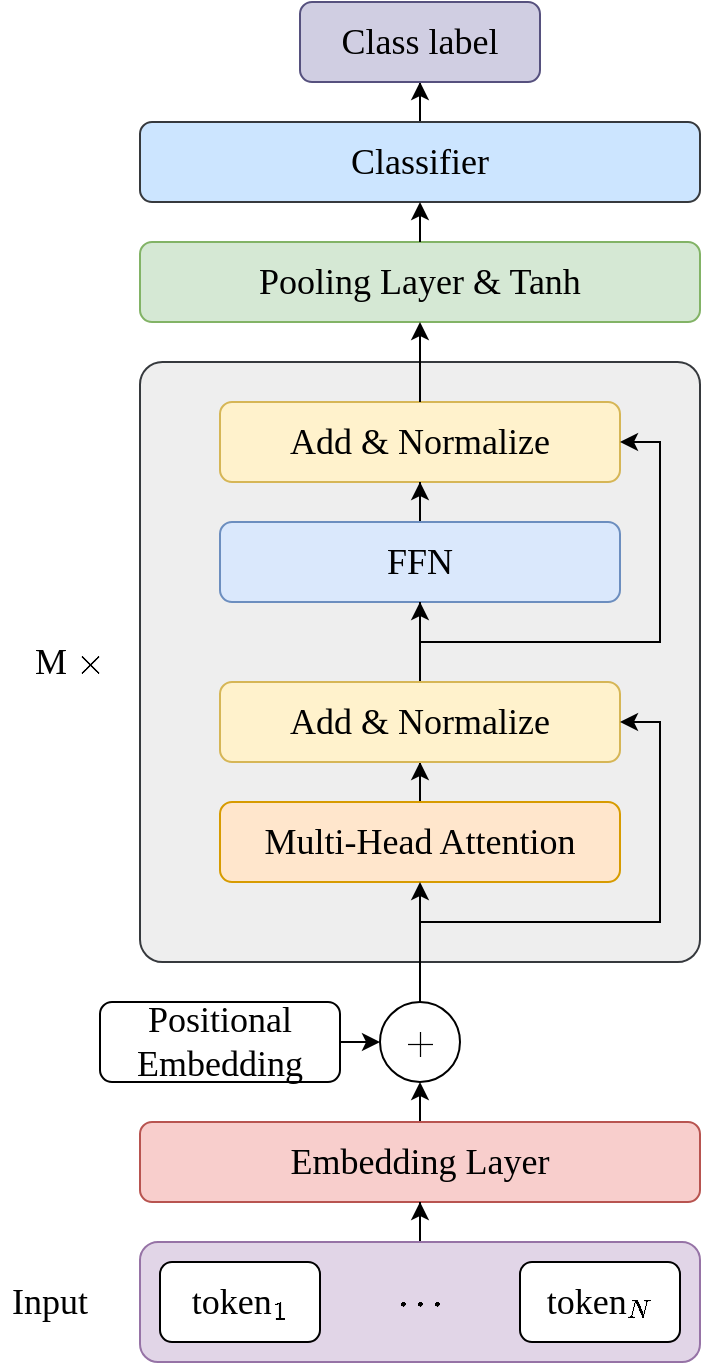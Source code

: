 <mxfile version="17.4.6" type="github" pages="2">
  <diagram id="ozLwA-AvZQ6vu8N19rIq" name="Page-1">
    <mxGraphModel dx="865" dy="3470" grid="1" gridSize="10" guides="1" tooltips="1" connect="1" arrows="1" fold="1" page="1" pageScale="1" pageWidth="12000" pageHeight="3000" math="1" shadow="0">
      <root>
        <mxCell id="0" />
        <mxCell id="1" parent="0" />
        <mxCell id="oRC9dTE6LDyDf9o5q6Tj-16" style="edgeStyle=orthogonalEdgeStyle;rounded=0;orthogonalLoop=1;jettySize=auto;html=1;exitX=0.5;exitY=0;exitDx=0;exitDy=0;entryX=0.5;entryY=1;entryDx=0;entryDy=0;fontFamily=Verdana;fontSize=24;" edge="1" parent="1" source="oRC9dTE6LDyDf9o5q6Tj-3" target="oRC9dTE6LDyDf9o5q6Tj-15">
          <mxGeometry relative="1" as="geometry" />
        </mxCell>
        <mxCell id="oRC9dTE6LDyDf9o5q6Tj-3" value="&lt;font style=&quot;font-size: 18px&quot; face=&quot;Verdana&quot;&gt;Embedding Layer&lt;br&gt;&lt;/font&gt;" style="rounded=1;whiteSpace=wrap;html=1;fillColor=#f8cecc;strokeColor=#b85450;" vertex="1" parent="1">
          <mxGeometry x="360" y="320" width="280" height="40" as="geometry" />
        </mxCell>
        <mxCell id="oRC9dTE6LDyDf9o5q6Tj-17" style="edgeStyle=orthogonalEdgeStyle;rounded=0;orthogonalLoop=1;jettySize=auto;html=1;exitX=1;exitY=0.5;exitDx=0;exitDy=0;entryX=0;entryY=0.5;entryDx=0;entryDy=0;fontFamily=Verdana;fontSize=24;" edge="1" parent="1" source="oRC9dTE6LDyDf9o5q6Tj-4" target="oRC9dTE6LDyDf9o5q6Tj-15">
          <mxGeometry relative="1" as="geometry" />
        </mxCell>
        <mxCell id="oRC9dTE6LDyDf9o5q6Tj-4" value="&lt;font style=&quot;font-size: 18px&quot; face=&quot;Verdana&quot;&gt;Positional Embedding&lt;/font&gt;" style="rounded=1;whiteSpace=wrap;html=1;" vertex="1" parent="1">
          <mxGeometry x="340" y="260" width="120" height="40" as="geometry" />
        </mxCell>
        <mxCell id="oRC9dTE6LDyDf9o5q6Tj-5" value="&lt;p style=&quot;line-height: 1.2&quot;&gt;&lt;br&gt;&lt;/p&gt;" style="rounded=1;whiteSpace=wrap;html=1;arcSize=4;fillColor=#eeeeee;strokeColor=#36393d;" vertex="1" parent="1">
          <mxGeometry x="360" y="-60" width="280" height="300" as="geometry" />
        </mxCell>
        <mxCell id="oRC9dTE6LDyDf9o5q6Tj-21" value="" style="edgeStyle=orthogonalEdgeStyle;rounded=0;orthogonalLoop=1;jettySize=auto;html=1;fontFamily=Verdana;fontSize=24;" edge="1" parent="1" source="oRC9dTE6LDyDf9o5q6Tj-6" target="oRC9dTE6LDyDf9o5q6Tj-7">
          <mxGeometry relative="1" as="geometry" />
        </mxCell>
        <mxCell id="oRC9dTE6LDyDf9o5q6Tj-6" value="&lt;font style=&quot;font-size: 18px&quot; face=&quot;Verdana&quot;&gt;Multi-Head Attention&lt;/font&gt;" style="rounded=1;whiteSpace=wrap;html=1;fillColor=#ffe6cc;strokeColor=#d79b00;" vertex="1" parent="1">
          <mxGeometry x="400" y="160" width="200" height="40" as="geometry" />
        </mxCell>
        <mxCell id="oRC9dTE6LDyDf9o5q6Tj-22" value="" style="edgeStyle=orthogonalEdgeStyle;rounded=0;orthogonalLoop=1;jettySize=auto;html=1;fontFamily=Verdana;fontSize=24;" edge="1" parent="1" source="oRC9dTE6LDyDf9o5q6Tj-7" target="oRC9dTE6LDyDf9o5q6Tj-9">
          <mxGeometry relative="1" as="geometry" />
        </mxCell>
        <mxCell id="oRC9dTE6LDyDf9o5q6Tj-7" value="&lt;font style=&quot;font-size: 18px&quot; face=&quot;Verdana&quot;&gt;Add &amp;amp; Normalize&lt;/font&gt;" style="rounded=1;whiteSpace=wrap;html=1;fillColor=#fff2cc;strokeColor=#d6b656;" vertex="1" parent="1">
          <mxGeometry x="400" y="100" width="200" height="40" as="geometry" />
        </mxCell>
        <mxCell id="oRC9dTE6LDyDf9o5q6Tj-8" value="&lt;font style=&quot;font-size: 18px&quot; face=&quot;Verdana&quot;&gt;Add &amp;amp; Normalize&lt;/font&gt;" style="rounded=1;whiteSpace=wrap;html=1;fillColor=#fff2cc;strokeColor=#d6b656;" vertex="1" parent="1">
          <mxGeometry x="400" y="-40" width="200" height="40" as="geometry" />
        </mxCell>
        <mxCell id="oRC9dTE6LDyDf9o5q6Tj-23" value="" style="edgeStyle=orthogonalEdgeStyle;rounded=0;orthogonalLoop=1;jettySize=auto;html=1;fontFamily=Verdana;fontSize=24;" edge="1" parent="1" source="oRC9dTE6LDyDf9o5q6Tj-9" target="oRC9dTE6LDyDf9o5q6Tj-8">
          <mxGeometry relative="1" as="geometry" />
        </mxCell>
        <mxCell id="oRC9dTE6LDyDf9o5q6Tj-9" value="&lt;font style=&quot;font-size: 18px&quot; face=&quot;Verdana&quot;&gt;FFN&lt;/font&gt;" style="rounded=1;whiteSpace=wrap;html=1;fillColor=#dae8fc;strokeColor=#6c8ebf;" vertex="1" parent="1">
          <mxGeometry x="400" y="20" width="200" height="40" as="geometry" />
        </mxCell>
        <mxCell id="oRC9dTE6LDyDf9o5q6Tj-12" value="" style="edgeStyle=orthogonalEdgeStyle;rounded=0;orthogonalLoop=1;jettySize=auto;html=1;fontFamily=Verdana;fontSize=18;" edge="1" parent="1" source="oRC9dTE6LDyDf9o5q6Tj-10" target="oRC9dTE6LDyDf9o5q6Tj-3">
          <mxGeometry relative="1" as="geometry" />
        </mxCell>
        <mxCell id="oRC9dTE6LDyDf9o5q6Tj-10" value="&lt;font size=&quot;3&quot;&gt;$$\cdots$$&lt;/font&gt;" style="rounded=1;whiteSpace=wrap;html=1;fillColor=#e1d5e7;strokeColor=#9673a6;" vertex="1" parent="1">
          <mxGeometry x="360" y="380" width="280" height="60" as="geometry" />
        </mxCell>
        <mxCell id="oRC9dTE6LDyDf9o5q6Tj-1" value="&lt;font style=&quot;font-size: 18px&quot; face=&quot;Verdana&quot;&gt;token\(_1\)&lt;/font&gt;" style="rounded=1;whiteSpace=wrap;html=1;" vertex="1" parent="1">
          <mxGeometry x="370" y="390" width="80" height="40" as="geometry" />
        </mxCell>
        <mxCell id="oRC9dTE6LDyDf9o5q6Tj-2" value="&lt;font style=&quot;font-size: 18px&quot; face=&quot;Verdana&quot;&gt;token\(_N\)&lt;/font&gt;" style="rounded=1;whiteSpace=wrap;html=1;" vertex="1" parent="1">
          <mxGeometry x="550" y="390" width="80" height="40" as="geometry" />
        </mxCell>
        <mxCell id="oRC9dTE6LDyDf9o5q6Tj-18" style="edgeStyle=orthogonalEdgeStyle;rounded=0;orthogonalLoop=1;jettySize=auto;html=1;exitX=0.5;exitY=0;exitDx=0;exitDy=0;entryX=0.5;entryY=1;entryDx=0;entryDy=0;fontFamily=Verdana;fontSize=24;" edge="1" parent="1" source="oRC9dTE6LDyDf9o5q6Tj-15" target="oRC9dTE6LDyDf9o5q6Tj-6">
          <mxGeometry relative="1" as="geometry" />
        </mxCell>
        <mxCell id="oRC9dTE6LDyDf9o5q6Tj-15" value="$$+$$" style="ellipse;whiteSpace=wrap;html=1;aspect=fixed;fontFamily=Verdana;fontSize=18;" vertex="1" parent="1">
          <mxGeometry x="480" y="260" width="40" height="40" as="geometry" />
        </mxCell>
        <mxCell id="oRC9dTE6LDyDf9o5q6Tj-20" value="" style="endArrow=classic;html=1;rounded=0;fontFamily=Verdana;fontSize=24;edgeStyle=orthogonalEdgeStyle;entryX=1;entryY=0.5;entryDx=0;entryDy=0;" edge="1" parent="1" target="oRC9dTE6LDyDf9o5q6Tj-7">
          <mxGeometry width="50" height="50" relative="1" as="geometry">
            <mxPoint x="500" y="220" as="sourcePoint" />
            <mxPoint x="550" y="170" as="targetPoint" />
            <Array as="points">
              <mxPoint x="620" y="220" />
              <mxPoint x="620" y="120" />
            </Array>
          </mxGeometry>
        </mxCell>
        <mxCell id="oRC9dTE6LDyDf9o5q6Tj-24" value="" style="endArrow=classic;html=1;rounded=0;fontFamily=Verdana;fontSize=24;edgeStyle=orthogonalEdgeStyle;entryX=1;entryY=0.5;entryDx=0;entryDy=0;" edge="1" parent="1" target="oRC9dTE6LDyDf9o5q6Tj-8">
          <mxGeometry width="50" height="50" relative="1" as="geometry">
            <mxPoint x="500" y="60" as="sourcePoint" />
            <mxPoint x="600" y="-60" as="targetPoint" />
            <Array as="points">
              <mxPoint x="500" y="80" />
              <mxPoint x="620" y="80" />
              <mxPoint x="620" y="-20" />
            </Array>
          </mxGeometry>
        </mxCell>
        <mxCell id="oRC9dTE6LDyDf9o5q6Tj-25" value="&lt;font style=&quot;font-size: 18px&quot; face=&quot;Verdana&quot;&gt;Pooling Layer &amp;amp; Tanh&lt;br&gt;&lt;/font&gt;" style="rounded=1;whiteSpace=wrap;html=1;fillColor=#d5e8d4;strokeColor=#82b366;" vertex="1" parent="1">
          <mxGeometry x="360" y="-120" width="280" height="40" as="geometry" />
        </mxCell>
        <mxCell id="oRC9dTE6LDyDf9o5q6Tj-36" value="" style="edgeStyle=orthogonalEdgeStyle;rounded=0;orthogonalLoop=1;jettySize=auto;html=1;fontFamily=Verdana;fontSize=24;" edge="1" parent="1" source="oRC9dTE6LDyDf9o5q6Tj-26" target="oRC9dTE6LDyDf9o5q6Tj-27">
          <mxGeometry relative="1" as="geometry" />
        </mxCell>
        <mxCell id="oRC9dTE6LDyDf9o5q6Tj-26" value="&lt;font style=&quot;font-size: 18px&quot; face=&quot;Verdana&quot;&gt;Classifier&lt;br&gt;&lt;/font&gt;" style="rounded=1;whiteSpace=wrap;html=1;fillColor=#cce5ff;strokeColor=#36393d;" vertex="1" parent="1">
          <mxGeometry x="360" y="-180" width="280" height="40" as="geometry" />
        </mxCell>
        <mxCell id="oRC9dTE6LDyDf9o5q6Tj-27" value="&lt;font style=&quot;font-size: 18px&quot; face=&quot;Verdana&quot;&gt;Class label&lt;br&gt;&lt;/font&gt;" style="rounded=1;whiteSpace=wrap;html=1;fillColor=#d0cee2;strokeColor=#56517e;" vertex="1" parent="1">
          <mxGeometry x="440" y="-240" width="120" height="40" as="geometry" />
        </mxCell>
        <mxCell id="oRC9dTE6LDyDf9o5q6Tj-34" value="" style="endArrow=classic;html=1;rounded=0;fontFamily=Verdana;fontSize=24;exitX=0.5;exitY=0;exitDx=0;exitDy=0;entryX=0.5;entryY=1;entryDx=0;entryDy=0;" edge="1" parent="1" source="oRC9dTE6LDyDf9o5q6Tj-8" target="oRC9dTE6LDyDf9o5q6Tj-25">
          <mxGeometry width="50" height="50" relative="1" as="geometry">
            <mxPoint x="760" y="-60" as="sourcePoint" />
            <mxPoint x="810" y="-110" as="targetPoint" />
          </mxGeometry>
        </mxCell>
        <mxCell id="oRC9dTE6LDyDf9o5q6Tj-35" value="" style="endArrow=classic;html=1;rounded=0;fontFamily=Verdana;fontSize=24;exitX=0.5;exitY=0;exitDx=0;exitDy=0;entryX=0.5;entryY=1;entryDx=0;entryDy=0;" edge="1" parent="1" source="oRC9dTE6LDyDf9o5q6Tj-25" target="oRC9dTE6LDyDf9o5q6Tj-26">
          <mxGeometry width="50" height="50" relative="1" as="geometry">
            <mxPoint x="780" y="-60" as="sourcePoint" />
            <mxPoint x="830" y="-110" as="targetPoint" />
          </mxGeometry>
        </mxCell>
        <mxCell id="oRC9dTE6LDyDf9o5q6Tj-37" value="&lt;font style=&quot;font-size: 18px&quot; face=&quot;Verdana&quot;&gt;M \(\times\)&lt;br&gt;&lt;/font&gt;" style="rounded=1;whiteSpace=wrap;html=1;strokeColor=none;" vertex="1" parent="1">
          <mxGeometry x="300" y="70" width="50" height="40" as="geometry" />
        </mxCell>
        <mxCell id="oRC9dTE6LDyDf9o5q6Tj-38" value="&lt;font style=&quot;font-size: 18px&quot; face=&quot;Verdana&quot;&gt;Input&lt;br&gt;&lt;/font&gt;" style="rounded=1;whiteSpace=wrap;html=1;strokeColor=none;" vertex="1" parent="1">
          <mxGeometry x="290" y="390" width="50" height="40" as="geometry" />
        </mxCell>
      </root>
    </mxGraphModel>
  </diagram>
  <diagram id="c_eSjaEkn9HcbY5Ue6n5" name="Page-2">
    <mxGraphModel dx="1038" dy="3564" grid="1" gridSize="10" guides="1" tooltips="1" connect="1" arrows="1" fold="1" page="1" pageScale="1" pageWidth="12000" pageHeight="3000" math="1" shadow="0">
      <root>
        <mxCell id="0" />
        <mxCell id="1" parent="0" />
        <mxCell id="Znv9hdOkKZ1liaSQSUzs-1" style="edgeStyle=orthogonalEdgeStyle;rounded=0;orthogonalLoop=1;jettySize=auto;html=1;exitX=0.5;exitY=0;exitDx=0;exitDy=0;entryX=0.5;entryY=1;entryDx=0;entryDy=0;fontFamily=Verdana;fontSize=24;" edge="1" parent="1" source="Znv9hdOkKZ1liaSQSUzs-2" target="Znv9hdOkKZ1liaSQSUzs-18">
          <mxGeometry relative="1" as="geometry" />
        </mxCell>
        <mxCell id="Znv9hdOkKZ1liaSQSUzs-2" value="&lt;font style=&quot;font-size: 18px&quot; face=&quot;Verdana&quot;&gt;Embedding Layer&lt;br&gt;&lt;/font&gt;" style="rounded=1;whiteSpace=wrap;html=1;fillColor=#f8cecc;strokeColor=#b85450;" vertex="1" parent="1">
          <mxGeometry x="360" y="320" width="280" height="40" as="geometry" />
        </mxCell>
        <mxCell id="Znv9hdOkKZ1liaSQSUzs-3" style="edgeStyle=orthogonalEdgeStyle;rounded=0;orthogonalLoop=1;jettySize=auto;html=1;exitX=1;exitY=0.5;exitDx=0;exitDy=0;entryX=0;entryY=0.5;entryDx=0;entryDy=0;fontFamily=Verdana;fontSize=24;" edge="1" parent="1" source="Znv9hdOkKZ1liaSQSUzs-4" target="Znv9hdOkKZ1liaSQSUzs-18">
          <mxGeometry relative="1" as="geometry" />
        </mxCell>
        <mxCell id="Znv9hdOkKZ1liaSQSUzs-4" value="&lt;font style=&quot;font-size: 18px&quot; face=&quot;Verdana&quot;&gt;Positional Embedding&lt;/font&gt;" style="rounded=1;whiteSpace=wrap;html=1;" vertex="1" parent="1">
          <mxGeometry x="340" y="260" width="120" height="40" as="geometry" />
        </mxCell>
        <mxCell id="Znv9hdOkKZ1liaSQSUzs-5" value="&lt;p style=&quot;line-height: 1.2&quot;&gt;&lt;br&gt;&lt;/p&gt;" style="rounded=1;whiteSpace=wrap;html=1;arcSize=4;fillColor=#eeeeee;strokeColor=#36393d;" vertex="1" parent="1">
          <mxGeometry x="360" y="-60" width="280" height="300" as="geometry" />
        </mxCell>
        <mxCell id="Znv9hdOkKZ1liaSQSUzs-6" value="" style="edgeStyle=orthogonalEdgeStyle;rounded=0;orthogonalLoop=1;jettySize=auto;html=1;fontFamily=Verdana;fontSize=24;" edge="1" parent="1" source="Znv9hdOkKZ1liaSQSUzs-7" target="Znv9hdOkKZ1liaSQSUzs-9">
          <mxGeometry relative="1" as="geometry" />
        </mxCell>
        <mxCell id="Znv9hdOkKZ1liaSQSUzs-7" value="&lt;font style=&quot;font-size: 18px&quot; face=&quot;Verdana&quot;&gt;Multi-Head Attention&lt;/font&gt;" style="rounded=1;whiteSpace=wrap;html=1;fillColor=#ffe6cc;strokeColor=#d79b00;" vertex="1" parent="1">
          <mxGeometry x="400" y="160" width="200" height="40" as="geometry" />
        </mxCell>
        <mxCell id="Znv9hdOkKZ1liaSQSUzs-8" value="" style="edgeStyle=orthogonalEdgeStyle;rounded=0;orthogonalLoop=1;jettySize=auto;html=1;fontFamily=Verdana;fontSize=24;" edge="1" parent="1" source="Znv9hdOkKZ1liaSQSUzs-9" target="Znv9hdOkKZ1liaSQSUzs-12">
          <mxGeometry relative="1" as="geometry" />
        </mxCell>
        <mxCell id="Znv9hdOkKZ1liaSQSUzs-9" value="&lt;font style=&quot;font-size: 18px&quot; face=&quot;Verdana&quot;&gt;Add &amp;amp; Normalize&lt;/font&gt;" style="rounded=1;whiteSpace=wrap;html=1;fillColor=#fff2cc;strokeColor=#d6b656;" vertex="1" parent="1">
          <mxGeometry x="400" y="100" width="200" height="40" as="geometry" />
        </mxCell>
        <mxCell id="Znv9hdOkKZ1liaSQSUzs-10" value="&lt;font style=&quot;font-size: 18px&quot; face=&quot;Verdana&quot;&gt;Add &amp;amp; Normalize&lt;/font&gt;" style="rounded=1;whiteSpace=wrap;html=1;fillColor=#fff2cc;strokeColor=#d6b656;" vertex="1" parent="1">
          <mxGeometry x="400" y="-40" width="200" height="40" as="geometry" />
        </mxCell>
        <mxCell id="Znv9hdOkKZ1liaSQSUzs-11" value="" style="edgeStyle=orthogonalEdgeStyle;rounded=0;orthogonalLoop=1;jettySize=auto;html=1;fontFamily=Verdana;fontSize=24;" edge="1" parent="1" source="Znv9hdOkKZ1liaSQSUzs-12" target="Znv9hdOkKZ1liaSQSUzs-10">
          <mxGeometry relative="1" as="geometry" />
        </mxCell>
        <mxCell id="Znv9hdOkKZ1liaSQSUzs-12" value="&lt;font style=&quot;font-size: 18px&quot; face=&quot;Verdana&quot;&gt;FFN&lt;/font&gt;" style="rounded=1;whiteSpace=wrap;html=1;fillColor=#dae8fc;strokeColor=#6c8ebf;" vertex="1" parent="1">
          <mxGeometry x="400" y="20" width="200" height="40" as="geometry" />
        </mxCell>
        <mxCell id="Znv9hdOkKZ1liaSQSUzs-13" value="" style="edgeStyle=orthogonalEdgeStyle;rounded=0;orthogonalLoop=1;jettySize=auto;html=1;fontFamily=Verdana;fontSize=18;" edge="1" parent="1" source="Znv9hdOkKZ1liaSQSUzs-14" target="Znv9hdOkKZ1liaSQSUzs-2">
          <mxGeometry relative="1" as="geometry" />
        </mxCell>
        <mxCell id="Znv9hdOkKZ1liaSQSUzs-14" value="&lt;font size=&quot;3&quot;&gt;$$\cdots$$&lt;/font&gt;" style="rounded=1;whiteSpace=wrap;html=1;fillColor=#e1d5e7;strokeColor=#9673a6;" vertex="1" parent="1">
          <mxGeometry x="360" y="380" width="280" height="100" as="geometry" />
        </mxCell>
        <mxCell id="Znv9hdOkKZ1liaSQSUzs-15" value="&lt;font style=&quot;font-size: 18px&quot; face=&quot;Verdana&quot;&gt;token\(_1\)&lt;/font&gt;" style="rounded=1;whiteSpace=wrap;html=1;horizontal=0;" vertex="1" parent="1">
          <mxGeometry x="370" y="390" width="40" height="80" as="geometry" />
        </mxCell>
        <mxCell id="Znv9hdOkKZ1liaSQSUzs-16" value="&lt;font style=&quot;font-size: 18px&quot; face=&quot;Verdana&quot;&gt;token\(_N\)&lt;/font&gt;" style="rounded=1;whiteSpace=wrap;html=1;horizontal=0;" vertex="1" parent="1">
          <mxGeometry x="590" y="390" width="40" height="80" as="geometry" />
        </mxCell>
        <mxCell id="Znv9hdOkKZ1liaSQSUzs-17" style="edgeStyle=orthogonalEdgeStyle;rounded=0;orthogonalLoop=1;jettySize=auto;html=1;exitX=0.5;exitY=0;exitDx=0;exitDy=0;entryX=0.5;entryY=1;entryDx=0;entryDy=0;fontFamily=Verdana;fontSize=24;" edge="1" parent="1" source="Znv9hdOkKZ1liaSQSUzs-18" target="Znv9hdOkKZ1liaSQSUzs-7">
          <mxGeometry relative="1" as="geometry" />
        </mxCell>
        <mxCell id="Znv9hdOkKZ1liaSQSUzs-18" value="$$+$$" style="ellipse;whiteSpace=wrap;html=1;aspect=fixed;fontFamily=Verdana;fontSize=18;" vertex="1" parent="1">
          <mxGeometry x="480" y="260" width="40" height="40" as="geometry" />
        </mxCell>
        <mxCell id="Znv9hdOkKZ1liaSQSUzs-19" value="" style="endArrow=classic;html=1;rounded=0;fontFamily=Verdana;fontSize=24;edgeStyle=orthogonalEdgeStyle;entryX=1;entryY=0.5;entryDx=0;entryDy=0;" edge="1" parent="1" target="Znv9hdOkKZ1liaSQSUzs-9">
          <mxGeometry width="50" height="50" relative="1" as="geometry">
            <mxPoint x="500" y="220" as="sourcePoint" />
            <mxPoint x="550" y="170" as="targetPoint" />
            <Array as="points">
              <mxPoint x="620" y="220" />
              <mxPoint x="620" y="120" />
            </Array>
          </mxGeometry>
        </mxCell>
        <mxCell id="Znv9hdOkKZ1liaSQSUzs-20" value="" style="endArrow=classic;html=1;rounded=0;fontFamily=Verdana;fontSize=24;edgeStyle=orthogonalEdgeStyle;entryX=1;entryY=0.5;entryDx=0;entryDy=0;" edge="1" parent="1" target="Znv9hdOkKZ1liaSQSUzs-10">
          <mxGeometry width="50" height="50" relative="1" as="geometry">
            <mxPoint x="500" y="60" as="sourcePoint" />
            <mxPoint x="600" y="-60" as="targetPoint" />
            <Array as="points">
              <mxPoint x="500" y="80" />
              <mxPoint x="620" y="80" />
              <mxPoint x="620" y="-20" />
            </Array>
          </mxGeometry>
        </mxCell>
        <mxCell id="Znv9hdOkKZ1liaSQSUzs-21" value="&lt;font style=&quot;font-size: 18px&quot; face=&quot;Verdana&quot;&gt;Pooling Layer &amp;amp; Tanh&lt;br&gt;&lt;/font&gt;" style="rounded=1;whiteSpace=wrap;html=1;fillColor=#d5e8d4;strokeColor=#82b366;" vertex="1" parent="1">
          <mxGeometry x="360" y="-120" width="280" height="40" as="geometry" />
        </mxCell>
        <mxCell id="Znv9hdOkKZ1liaSQSUzs-22" value="" style="edgeStyle=orthogonalEdgeStyle;rounded=0;orthogonalLoop=1;jettySize=auto;html=1;fontFamily=Verdana;fontSize=24;" edge="1" parent="1" source="Znv9hdOkKZ1liaSQSUzs-23" target="Znv9hdOkKZ1liaSQSUzs-24">
          <mxGeometry relative="1" as="geometry" />
        </mxCell>
        <mxCell id="Znv9hdOkKZ1liaSQSUzs-23" value="&lt;font style=&quot;font-size: 18px&quot; face=&quot;Verdana&quot;&gt;Classifier&lt;br&gt;&lt;/font&gt;" style="rounded=1;whiteSpace=wrap;html=1;fillColor=#cce5ff;strokeColor=#36393d;" vertex="1" parent="1">
          <mxGeometry x="360" y="-180" width="280" height="40" as="geometry" />
        </mxCell>
        <mxCell id="Znv9hdOkKZ1liaSQSUzs-24" value="&lt;font style=&quot;font-size: 18px&quot; face=&quot;Verdana&quot;&gt;Class label&lt;br&gt;&lt;/font&gt;" style="rounded=1;whiteSpace=wrap;html=1;fillColor=#d0cee2;strokeColor=#56517e;horizontal=0;" vertex="1" parent="1">
          <mxGeometry x="470" y="-280" width="60" height="80" as="geometry" />
        </mxCell>
        <mxCell id="Znv9hdOkKZ1liaSQSUzs-25" value="" style="endArrow=classic;html=1;rounded=0;fontFamily=Verdana;fontSize=24;exitX=0.5;exitY=0;exitDx=0;exitDy=0;entryX=0.5;entryY=1;entryDx=0;entryDy=0;" edge="1" parent="1" source="Znv9hdOkKZ1liaSQSUzs-10" target="Znv9hdOkKZ1liaSQSUzs-21">
          <mxGeometry width="50" height="50" relative="1" as="geometry">
            <mxPoint x="760" y="-60" as="sourcePoint" />
            <mxPoint x="810" y="-110" as="targetPoint" />
          </mxGeometry>
        </mxCell>
        <mxCell id="Znv9hdOkKZ1liaSQSUzs-26" value="" style="endArrow=classic;html=1;rounded=0;fontFamily=Verdana;fontSize=24;exitX=0.5;exitY=0;exitDx=0;exitDy=0;entryX=0.5;entryY=1;entryDx=0;entryDy=0;" edge="1" parent="1" source="Znv9hdOkKZ1liaSQSUzs-21" target="Znv9hdOkKZ1liaSQSUzs-23">
          <mxGeometry width="50" height="50" relative="1" as="geometry">
            <mxPoint x="780" y="-60" as="sourcePoint" />
            <mxPoint x="830" y="-110" as="targetPoint" />
          </mxGeometry>
        </mxCell>
        <mxCell id="Znv9hdOkKZ1liaSQSUzs-27" value="&lt;font style=&quot;font-size: 18px&quot; face=&quot;Verdana&quot;&gt;M \(\times\)&lt;br&gt;&lt;/font&gt;" style="rounded=1;whiteSpace=wrap;html=1;strokeColor=none;horizontal=0;" vertex="1" parent="1">
          <mxGeometry x="300" y="60" width="50" height="60" as="geometry" />
        </mxCell>
        <mxCell id="Znv9hdOkKZ1liaSQSUzs-28" value="&lt;font style=&quot;font-size: 18px&quot; face=&quot;Verdana&quot;&gt;Input&lt;br&gt;&lt;/font&gt;" style="rounded=1;whiteSpace=wrap;html=1;strokeColor=none;horizontal=0;" vertex="1" parent="1">
          <mxGeometry x="290" y="360" width="50" height="80" as="geometry" />
        </mxCell>
      </root>
    </mxGraphModel>
  </diagram>
</mxfile>
